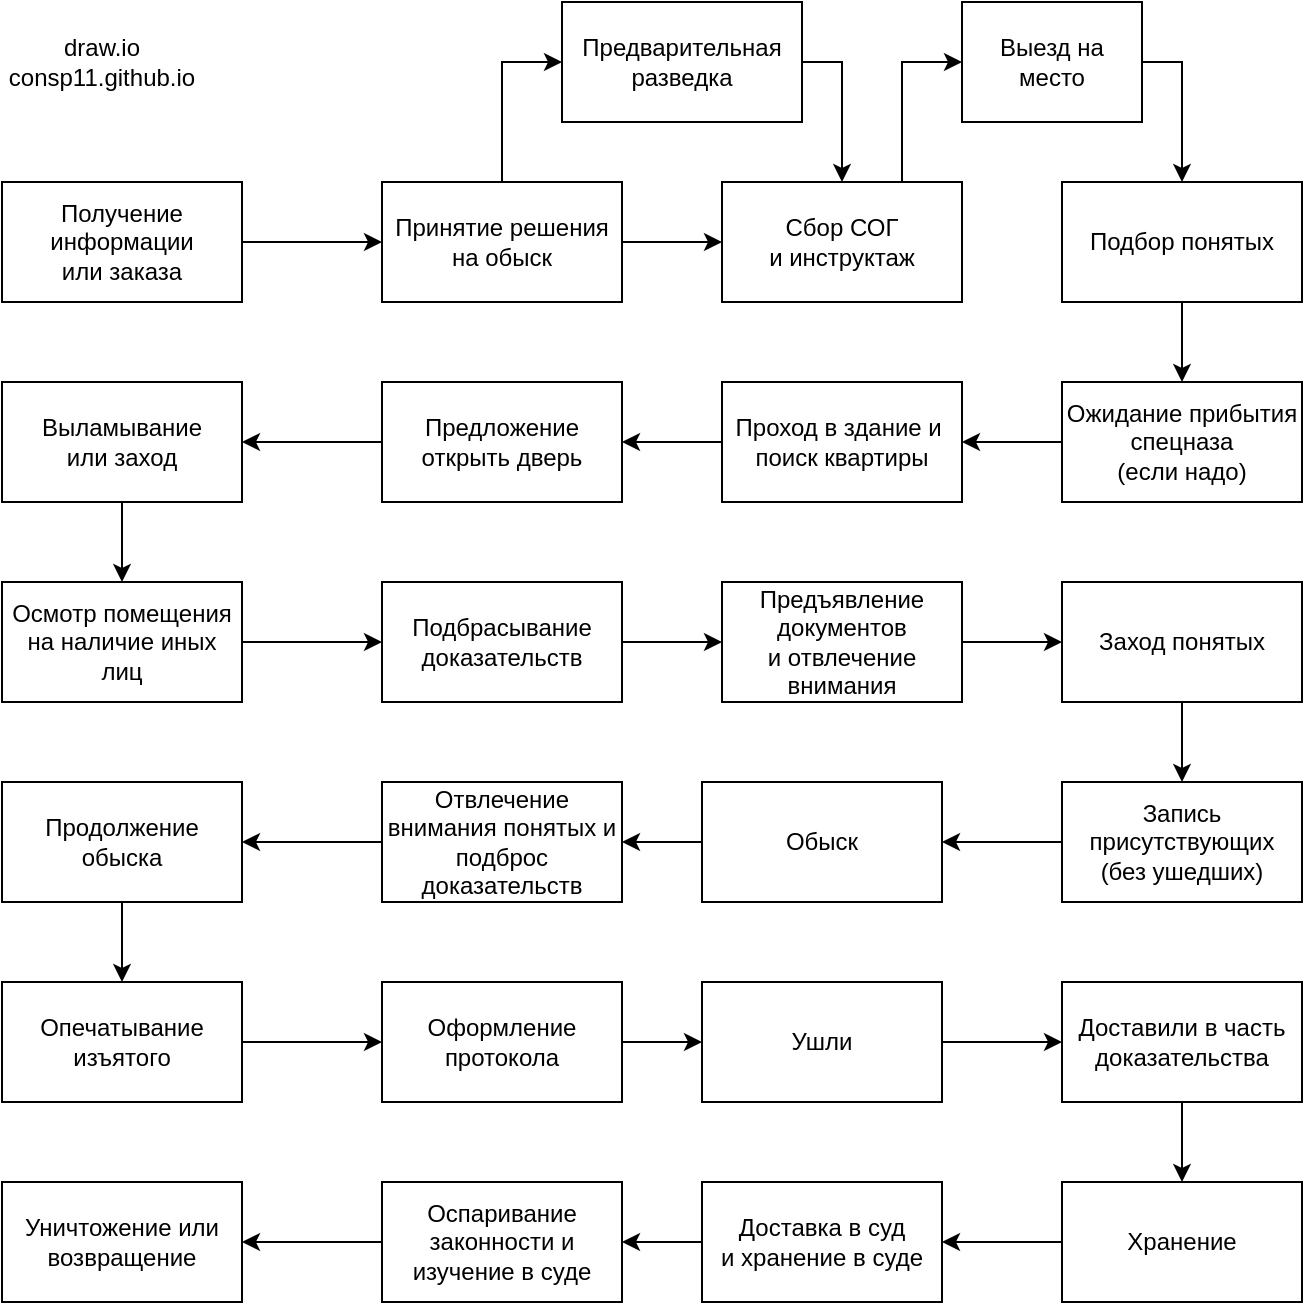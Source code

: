 <mxfile version="12.5.3" type="device"><diagram name="Page-1" id="90a13364-a465-7bf4-72fc-28e22215d7a0"><mxGraphModel dx="766" dy="2000" grid="1" gridSize="10" guides="1" tooltips="1" connect="1" arrows="1" fold="1" page="1" pageScale="1.5" pageWidth="1169" pageHeight="826" background="#ffffff" math="0" shadow="0"><root><mxCell id="0" style=";html=1;"/><mxCell id="1" style=";html=1;" parent="0"/><mxCell id="sJiruu-xNNsC1ZSqC6WN-8" style="edgeStyle=orthogonalEdgeStyle;rounded=0;orthogonalLoop=1;jettySize=auto;html=1;exitX=1;exitY=0.5;exitDx=0;exitDy=0;" parent="1" source="sJiruu-xNNsC1ZSqC6WN-4" target="sJiruu-xNNsC1ZSqC6WN-7" edge="1"><mxGeometry relative="1" as="geometry"/></mxCell><mxCell id="0I3vKCOtvxTJLSux5rBp-2" style="edgeStyle=orthogonalEdgeStyle;rounded=0;orthogonalLoop=1;jettySize=auto;html=1;exitX=0.5;exitY=0;exitDx=0;exitDy=0;entryX=0;entryY=0.5;entryDx=0;entryDy=0;" edge="1" parent="1" source="sJiruu-xNNsC1ZSqC6WN-4" target="0I3vKCOtvxTJLSux5rBp-1"><mxGeometry relative="1" as="geometry"/></mxCell><mxCell id="sJiruu-xNNsC1ZSqC6WN-4" value="Принятие решения&lt;br&gt;на обыск" style="rounded=0;whiteSpace=wrap;html=1;" parent="1" vertex="1"><mxGeometry x="410" y="70" width="120" height="60" as="geometry"/></mxCell><mxCell id="sJiruu-xNNsC1ZSqC6WN-6" style="edgeStyle=orthogonalEdgeStyle;rounded=0;orthogonalLoop=1;jettySize=auto;html=1;exitX=1;exitY=0.5;exitDx=0;exitDy=0;entryX=0;entryY=0.5;entryDx=0;entryDy=0;" parent="1" source="sJiruu-xNNsC1ZSqC6WN-5" target="sJiruu-xNNsC1ZSqC6WN-4" edge="1"><mxGeometry relative="1" as="geometry"/></mxCell><mxCell id="sJiruu-xNNsC1ZSqC6WN-5" value="Получение информации&lt;br&gt;или заказа" style="rounded=0;whiteSpace=wrap;html=1;" parent="1" vertex="1"><mxGeometry x="220" y="70" width="120" height="60" as="geometry"/></mxCell><mxCell id="0I3vKCOtvxTJLSux5rBp-7" style="edgeStyle=orthogonalEdgeStyle;rounded=0;orthogonalLoop=1;jettySize=auto;html=1;exitX=0.75;exitY=0;exitDx=0;exitDy=0;entryX=0;entryY=0.5;entryDx=0;entryDy=0;" edge="1" parent="1" source="sJiruu-xNNsC1ZSqC6WN-7" target="0I3vKCOtvxTJLSux5rBp-6"><mxGeometry relative="1" as="geometry"/></mxCell><mxCell id="sJiruu-xNNsC1ZSqC6WN-7" value="Сбор СОГ&lt;br&gt;и инструктаж" style="rounded=0;whiteSpace=wrap;html=1;" parent="1" vertex="1"><mxGeometry x="580" y="70" width="120" height="60" as="geometry"/></mxCell><mxCell id="sJiruu-xNNsC1ZSqC6WN-12" style="edgeStyle=orthogonalEdgeStyle;rounded=0;orthogonalLoop=1;jettySize=auto;html=1;exitX=0.5;exitY=1;exitDx=0;exitDy=0;entryX=0.5;entryY=0;entryDx=0;entryDy=0;" parent="1" source="sJiruu-xNNsC1ZSqC6WN-9" target="sJiruu-xNNsC1ZSqC6WN-11" edge="1"><mxGeometry relative="1" as="geometry"/></mxCell><mxCell id="sJiruu-xNNsC1ZSqC6WN-9" value="Подбор понятых" style="rounded=0;whiteSpace=wrap;html=1;" parent="1" vertex="1"><mxGeometry x="750" y="70" width="120" height="60" as="geometry"/></mxCell><mxCell id="sJiruu-xNNsC1ZSqC6WN-16" style="edgeStyle=orthogonalEdgeStyle;rounded=0;orthogonalLoop=1;jettySize=auto;html=1;exitX=0;exitY=0.5;exitDx=0;exitDy=0;entryX=1;entryY=0.5;entryDx=0;entryDy=0;" parent="1" source="sJiruu-xNNsC1ZSqC6WN-11" target="sJiruu-xNNsC1ZSqC6WN-14" edge="1"><mxGeometry relative="1" as="geometry"/></mxCell><mxCell id="sJiruu-xNNsC1ZSqC6WN-11" value="Ожидание прибытия&lt;br&gt;спецназа&lt;br&gt;(если надо)" style="rounded=0;whiteSpace=wrap;html=1;" parent="1" vertex="1"><mxGeometry x="750" y="170" width="120" height="60" as="geometry"/></mxCell><mxCell id="sJiruu-xNNsC1ZSqC6WN-19" style="edgeStyle=orthogonalEdgeStyle;rounded=0;orthogonalLoop=1;jettySize=auto;html=1;exitX=0;exitY=0.5;exitDx=0;exitDy=0;entryX=1;entryY=0.5;entryDx=0;entryDy=0;" parent="1" source="sJiruu-xNNsC1ZSqC6WN-13" target="sJiruu-xNNsC1ZSqC6WN-18" edge="1"><mxGeometry relative="1" as="geometry"/></mxCell><mxCell id="sJiruu-xNNsC1ZSqC6WN-13" value="Предложение&lt;br&gt;открыть дверь" style="rounded=0;whiteSpace=wrap;html=1;" parent="1" vertex="1"><mxGeometry x="410" y="170" width="120" height="60" as="geometry"/></mxCell><mxCell id="sJiruu-xNNsC1ZSqC6WN-17" style="edgeStyle=orthogonalEdgeStyle;rounded=0;orthogonalLoop=1;jettySize=auto;html=1;exitX=0;exitY=0.5;exitDx=0;exitDy=0;entryX=1;entryY=0.5;entryDx=0;entryDy=0;" parent="1" source="sJiruu-xNNsC1ZSqC6WN-14" target="sJiruu-xNNsC1ZSqC6WN-13" edge="1"><mxGeometry relative="1" as="geometry"/></mxCell><mxCell id="sJiruu-xNNsC1ZSqC6WN-14" value="Проход в здание и&amp;nbsp;&lt;br&gt;поиск квартиры" style="rounded=0;whiteSpace=wrap;html=1;" parent="1" vertex="1"><mxGeometry x="580" y="170" width="120" height="60" as="geometry"/></mxCell><mxCell id="sJiruu-xNNsC1ZSqC6WN-21" style="edgeStyle=orthogonalEdgeStyle;rounded=0;orthogonalLoop=1;jettySize=auto;html=1;exitX=0.5;exitY=1;exitDx=0;exitDy=0;entryX=0.5;entryY=0;entryDx=0;entryDy=0;" parent="1" source="sJiruu-xNNsC1ZSqC6WN-18" target="sJiruu-xNNsC1ZSqC6WN-20" edge="1"><mxGeometry relative="1" as="geometry"/></mxCell><mxCell id="sJiruu-xNNsC1ZSqC6WN-18" value="Выламывание&lt;br&gt;или заход" style="rounded=0;whiteSpace=wrap;html=1;" parent="1" vertex="1"><mxGeometry x="220" y="170" width="120" height="60" as="geometry"/></mxCell><mxCell id="sJiruu-xNNsC1ZSqC6WN-23" style="edgeStyle=orthogonalEdgeStyle;rounded=0;orthogonalLoop=1;jettySize=auto;html=1;exitX=1;exitY=0.5;exitDx=0;exitDy=0;entryX=0;entryY=0.5;entryDx=0;entryDy=0;" parent="1" source="sJiruu-xNNsC1ZSqC6WN-20" target="sJiruu-xNNsC1ZSqC6WN-22" edge="1"><mxGeometry relative="1" as="geometry"/></mxCell><mxCell id="sJiruu-xNNsC1ZSqC6WN-20" value="Осмотр помещения&lt;br&gt;на наличие иных лиц" style="rounded=0;whiteSpace=wrap;html=1;" parent="1" vertex="1"><mxGeometry x="220" y="270" width="120" height="60" as="geometry"/></mxCell><mxCell id="sJiruu-xNNsC1ZSqC6WN-25" style="edgeStyle=orthogonalEdgeStyle;rounded=0;orthogonalLoop=1;jettySize=auto;html=1;exitX=1;exitY=0.5;exitDx=0;exitDy=0;" parent="1" source="sJiruu-xNNsC1ZSqC6WN-22" target="sJiruu-xNNsC1ZSqC6WN-24" edge="1"><mxGeometry relative="1" as="geometry"/></mxCell><mxCell id="sJiruu-xNNsC1ZSqC6WN-22" value="Подбрасывание&lt;br&gt;доказательств" style="rounded=0;whiteSpace=wrap;html=1;" parent="1" vertex="1"><mxGeometry x="410" y="270" width="120" height="60" as="geometry"/></mxCell><mxCell id="sJiruu-xNNsC1ZSqC6WN-27" style="edgeStyle=orthogonalEdgeStyle;rounded=0;orthogonalLoop=1;jettySize=auto;html=1;exitX=1;exitY=0.5;exitDx=0;exitDy=0;" parent="1" source="sJiruu-xNNsC1ZSqC6WN-24" target="sJiruu-xNNsC1ZSqC6WN-26" edge="1"><mxGeometry relative="1" as="geometry"/></mxCell><mxCell id="sJiruu-xNNsC1ZSqC6WN-24" value="Предъявление документов&lt;br&gt;и отвлечение внимания" style="rounded=0;whiteSpace=wrap;html=1;" parent="1" vertex="1"><mxGeometry x="580" y="270" width="120" height="60" as="geometry"/></mxCell><mxCell id="sJiruu-xNNsC1ZSqC6WN-38" style="edgeStyle=orthogonalEdgeStyle;rounded=0;orthogonalLoop=1;jettySize=auto;html=1;exitX=0.5;exitY=1;exitDx=0;exitDy=0;entryX=0.5;entryY=0;entryDx=0;entryDy=0;" parent="1" source="sJiruu-xNNsC1ZSqC6WN-26" target="sJiruu-xNNsC1ZSqC6WN-37" edge="1"><mxGeometry relative="1" as="geometry"/></mxCell><mxCell id="sJiruu-xNNsC1ZSqC6WN-26" value="Заход понятых" style="rounded=0;whiteSpace=wrap;html=1;" parent="1" vertex="1"><mxGeometry x="750" y="270" width="120" height="60" as="geometry"/></mxCell><mxCell id="sJiruu-xNNsC1ZSqC6WN-33" style="edgeStyle=orthogonalEdgeStyle;rounded=0;orthogonalLoop=1;jettySize=auto;html=1;exitX=0;exitY=0.5;exitDx=0;exitDy=0;entryX=1;entryY=0.5;entryDx=0;entryDy=0;" parent="1" source="sJiruu-xNNsC1ZSqC6WN-28" target="sJiruu-xNNsC1ZSqC6WN-30" edge="1"><mxGeometry relative="1" as="geometry"/></mxCell><mxCell id="sJiruu-xNNsC1ZSqC6WN-28" value="Обыск" style="rounded=0;whiteSpace=wrap;html=1;" parent="1" vertex="1"><mxGeometry x="570" y="370" width="120" height="60" as="geometry"/></mxCell><mxCell id="sJiruu-xNNsC1ZSqC6WN-34" value="" style="edgeStyle=orthogonalEdgeStyle;rounded=0;orthogonalLoop=1;jettySize=auto;html=1;" parent="1" source="sJiruu-xNNsC1ZSqC6WN-30" target="sJiruu-xNNsC1ZSqC6WN-31" edge="1"><mxGeometry relative="1" as="geometry"/></mxCell><mxCell id="sJiruu-xNNsC1ZSqC6WN-30" value="Отвлечение внимания понятых и подброс доказательств" style="rounded=0;whiteSpace=wrap;html=1;" parent="1" vertex="1"><mxGeometry x="410" y="370" width="120" height="60" as="geometry"/></mxCell><mxCell id="sJiruu-xNNsC1ZSqC6WN-42" style="edgeStyle=orthogonalEdgeStyle;rounded=0;orthogonalLoop=1;jettySize=auto;html=1;exitX=0.5;exitY=1;exitDx=0;exitDy=0;entryX=0.5;entryY=0;entryDx=0;entryDy=0;" parent="1" source="sJiruu-xNNsC1ZSqC6WN-31" target="sJiruu-xNNsC1ZSqC6WN-41" edge="1"><mxGeometry relative="1" as="geometry"/></mxCell><mxCell id="sJiruu-xNNsC1ZSqC6WN-31" value="Продолжение&lt;br&gt;обыска" style="rounded=0;whiteSpace=wrap;html=1;" parent="1" vertex="1"><mxGeometry x="220" y="370" width="120" height="60" as="geometry"/></mxCell><mxCell id="sJiruu-xNNsC1ZSqC6WN-45" style="edgeStyle=orthogonalEdgeStyle;rounded=0;orthogonalLoop=1;jettySize=auto;html=1;exitX=1;exitY=0.5;exitDx=0;exitDy=0;" parent="1" source="sJiruu-xNNsC1ZSqC6WN-35" target="sJiruu-xNNsC1ZSqC6WN-44" edge="1"><mxGeometry relative="1" as="geometry"/></mxCell><mxCell id="sJiruu-xNNsC1ZSqC6WN-35" value="Оформление&lt;br&gt;протокола" style="rounded=0;whiteSpace=wrap;html=1;" parent="1" vertex="1"><mxGeometry x="410" y="470" width="120" height="60" as="geometry"/></mxCell><mxCell id="sJiruu-xNNsC1ZSqC6WN-39" style="edgeStyle=orthogonalEdgeStyle;rounded=0;orthogonalLoop=1;jettySize=auto;html=1;exitX=0;exitY=0.5;exitDx=0;exitDy=0;" parent="1" source="sJiruu-xNNsC1ZSqC6WN-37" target="sJiruu-xNNsC1ZSqC6WN-28" edge="1"><mxGeometry relative="1" as="geometry"/></mxCell><mxCell id="sJiruu-xNNsC1ZSqC6WN-37" value="Запись присутствующих&lt;br&gt;(без ушедших)" style="rounded=0;whiteSpace=wrap;html=1;" parent="1" vertex="1"><mxGeometry x="750" y="370" width="120" height="60" as="geometry"/></mxCell><mxCell id="sJiruu-xNNsC1ZSqC6WN-43" style="edgeStyle=orthogonalEdgeStyle;rounded=0;orthogonalLoop=1;jettySize=auto;html=1;exitX=1;exitY=0.5;exitDx=0;exitDy=0;entryX=0;entryY=0.5;entryDx=0;entryDy=0;" parent="1" source="sJiruu-xNNsC1ZSqC6WN-41" target="sJiruu-xNNsC1ZSqC6WN-35" edge="1"><mxGeometry relative="1" as="geometry"/></mxCell><mxCell id="sJiruu-xNNsC1ZSqC6WN-41" value="Опечатывание&lt;br&gt;изъятого" style="rounded=0;whiteSpace=wrap;html=1;" parent="1" vertex="1"><mxGeometry x="220" y="470" width="120" height="60" as="geometry"/></mxCell><mxCell id="sJiruu-xNNsC1ZSqC6WN-47" style="edgeStyle=orthogonalEdgeStyle;rounded=0;orthogonalLoop=1;jettySize=auto;html=1;exitX=1;exitY=0.5;exitDx=0;exitDy=0;" parent="1" source="sJiruu-xNNsC1ZSqC6WN-44" target="sJiruu-xNNsC1ZSqC6WN-46" edge="1"><mxGeometry relative="1" as="geometry"/></mxCell><mxCell id="sJiruu-xNNsC1ZSqC6WN-44" value="Ушли" style="rounded=0;whiteSpace=wrap;html=1;" parent="1" vertex="1"><mxGeometry x="570" y="470" width="120" height="60" as="geometry"/></mxCell><mxCell id="sJiruu-xNNsC1ZSqC6WN-49" style="edgeStyle=orthogonalEdgeStyle;rounded=0;orthogonalLoop=1;jettySize=auto;html=1;exitX=0.5;exitY=1;exitDx=0;exitDy=0;entryX=0.5;entryY=0;entryDx=0;entryDy=0;" parent="1" source="sJiruu-xNNsC1ZSqC6WN-46" target="sJiruu-xNNsC1ZSqC6WN-48" edge="1"><mxGeometry relative="1" as="geometry"/></mxCell><mxCell id="sJiruu-xNNsC1ZSqC6WN-46" value="Доставили в часть&lt;br&gt;доказательства" style="rounded=0;whiteSpace=wrap;html=1;" parent="1" vertex="1"><mxGeometry x="750" y="470" width="120" height="60" as="geometry"/></mxCell><mxCell id="sJiruu-xNNsC1ZSqC6WN-51" style="edgeStyle=orthogonalEdgeStyle;rounded=0;orthogonalLoop=1;jettySize=auto;html=1;exitX=0;exitY=0.5;exitDx=0;exitDy=0;entryX=1;entryY=0.5;entryDx=0;entryDy=0;" parent="1" source="sJiruu-xNNsC1ZSqC6WN-48" target="sJiruu-xNNsC1ZSqC6WN-50" edge="1"><mxGeometry relative="1" as="geometry"/></mxCell><mxCell id="sJiruu-xNNsC1ZSqC6WN-48" value="Хранение" style="rounded=0;whiteSpace=wrap;html=1;" parent="1" vertex="1"><mxGeometry x="750" y="570" width="120" height="60" as="geometry"/></mxCell><mxCell id="sJiruu-xNNsC1ZSqC6WN-53" value="" style="edgeStyle=orthogonalEdgeStyle;rounded=0;orthogonalLoop=1;jettySize=auto;html=1;" parent="1" source="sJiruu-xNNsC1ZSqC6WN-50" target="sJiruu-xNNsC1ZSqC6WN-52" edge="1"><mxGeometry relative="1" as="geometry"/></mxCell><mxCell id="sJiruu-xNNsC1ZSqC6WN-50" value="Доставка в суд&lt;br&gt;и хранение в суде" style="rounded=0;whiteSpace=wrap;html=1;" parent="1" vertex="1"><mxGeometry x="570" y="570" width="120" height="60" as="geometry"/></mxCell><mxCell id="sJiruu-xNNsC1ZSqC6WN-55" value="" style="edgeStyle=orthogonalEdgeStyle;rounded=0;orthogonalLoop=1;jettySize=auto;html=1;" parent="1" source="sJiruu-xNNsC1ZSqC6WN-52" target="sJiruu-xNNsC1ZSqC6WN-54" edge="1"><mxGeometry relative="1" as="geometry"/></mxCell><mxCell id="sJiruu-xNNsC1ZSqC6WN-52" value="Оспаривание законности и изучение в суде" style="rounded=0;whiteSpace=wrap;html=1;" parent="1" vertex="1"><mxGeometry x="410" y="570" width="120" height="60" as="geometry"/></mxCell><mxCell id="sJiruu-xNNsC1ZSqC6WN-54" value="Уничтожение или возвращение" style="rounded=0;whiteSpace=wrap;html=1;" parent="1" vertex="1"><mxGeometry x="220" y="570" width="120" height="60" as="geometry"/></mxCell><mxCell id="0I3vKCOtvxTJLSux5rBp-5" value="" style="edgeStyle=orthogonalEdgeStyle;rounded=0;orthogonalLoop=1;jettySize=auto;html=1;entryX=0.5;entryY=0;entryDx=0;entryDy=0;exitX=1;exitY=0.5;exitDx=0;exitDy=0;" edge="1" parent="1" source="0I3vKCOtvxTJLSux5rBp-1" target="sJiruu-xNNsC1ZSqC6WN-7"><mxGeometry relative="1" as="geometry"><mxPoint x="710" y="30" as="targetPoint"/></mxGeometry></mxCell><mxCell id="0I3vKCOtvxTJLSux5rBp-1" value="Предварительная разведка" style="rounded=0;whiteSpace=wrap;html=1;" vertex="1" parent="1"><mxGeometry x="500" y="-20" width="120" height="60" as="geometry"/></mxCell><mxCell id="0I3vKCOtvxTJLSux5rBp-8" style="edgeStyle=orthogonalEdgeStyle;rounded=0;orthogonalLoop=1;jettySize=auto;html=1;entryX=0.5;entryY=0;entryDx=0;entryDy=0;exitX=1;exitY=0.5;exitDx=0;exitDy=0;" edge="1" parent="1" source="0I3vKCOtvxTJLSux5rBp-6" target="sJiruu-xNNsC1ZSqC6WN-9"><mxGeometry relative="1" as="geometry"/></mxCell><mxCell id="0I3vKCOtvxTJLSux5rBp-6" value="Выезд на место" style="rounded=0;whiteSpace=wrap;html=1;" vertex="1" parent="1"><mxGeometry x="700" y="-20" width="90" height="60" as="geometry"/></mxCell><mxCell id="0I3vKCOtvxTJLSux5rBp-11" value="draw.io&lt;br&gt;consp11.github.io" style="text;html=1;strokeColor=none;fillColor=none;align=center;verticalAlign=middle;whiteSpace=wrap;rounded=0;" vertex="1" parent="1"><mxGeometry x="250" width="40" height="20" as="geometry"/></mxCell></root></mxGraphModel></diagram></mxfile>